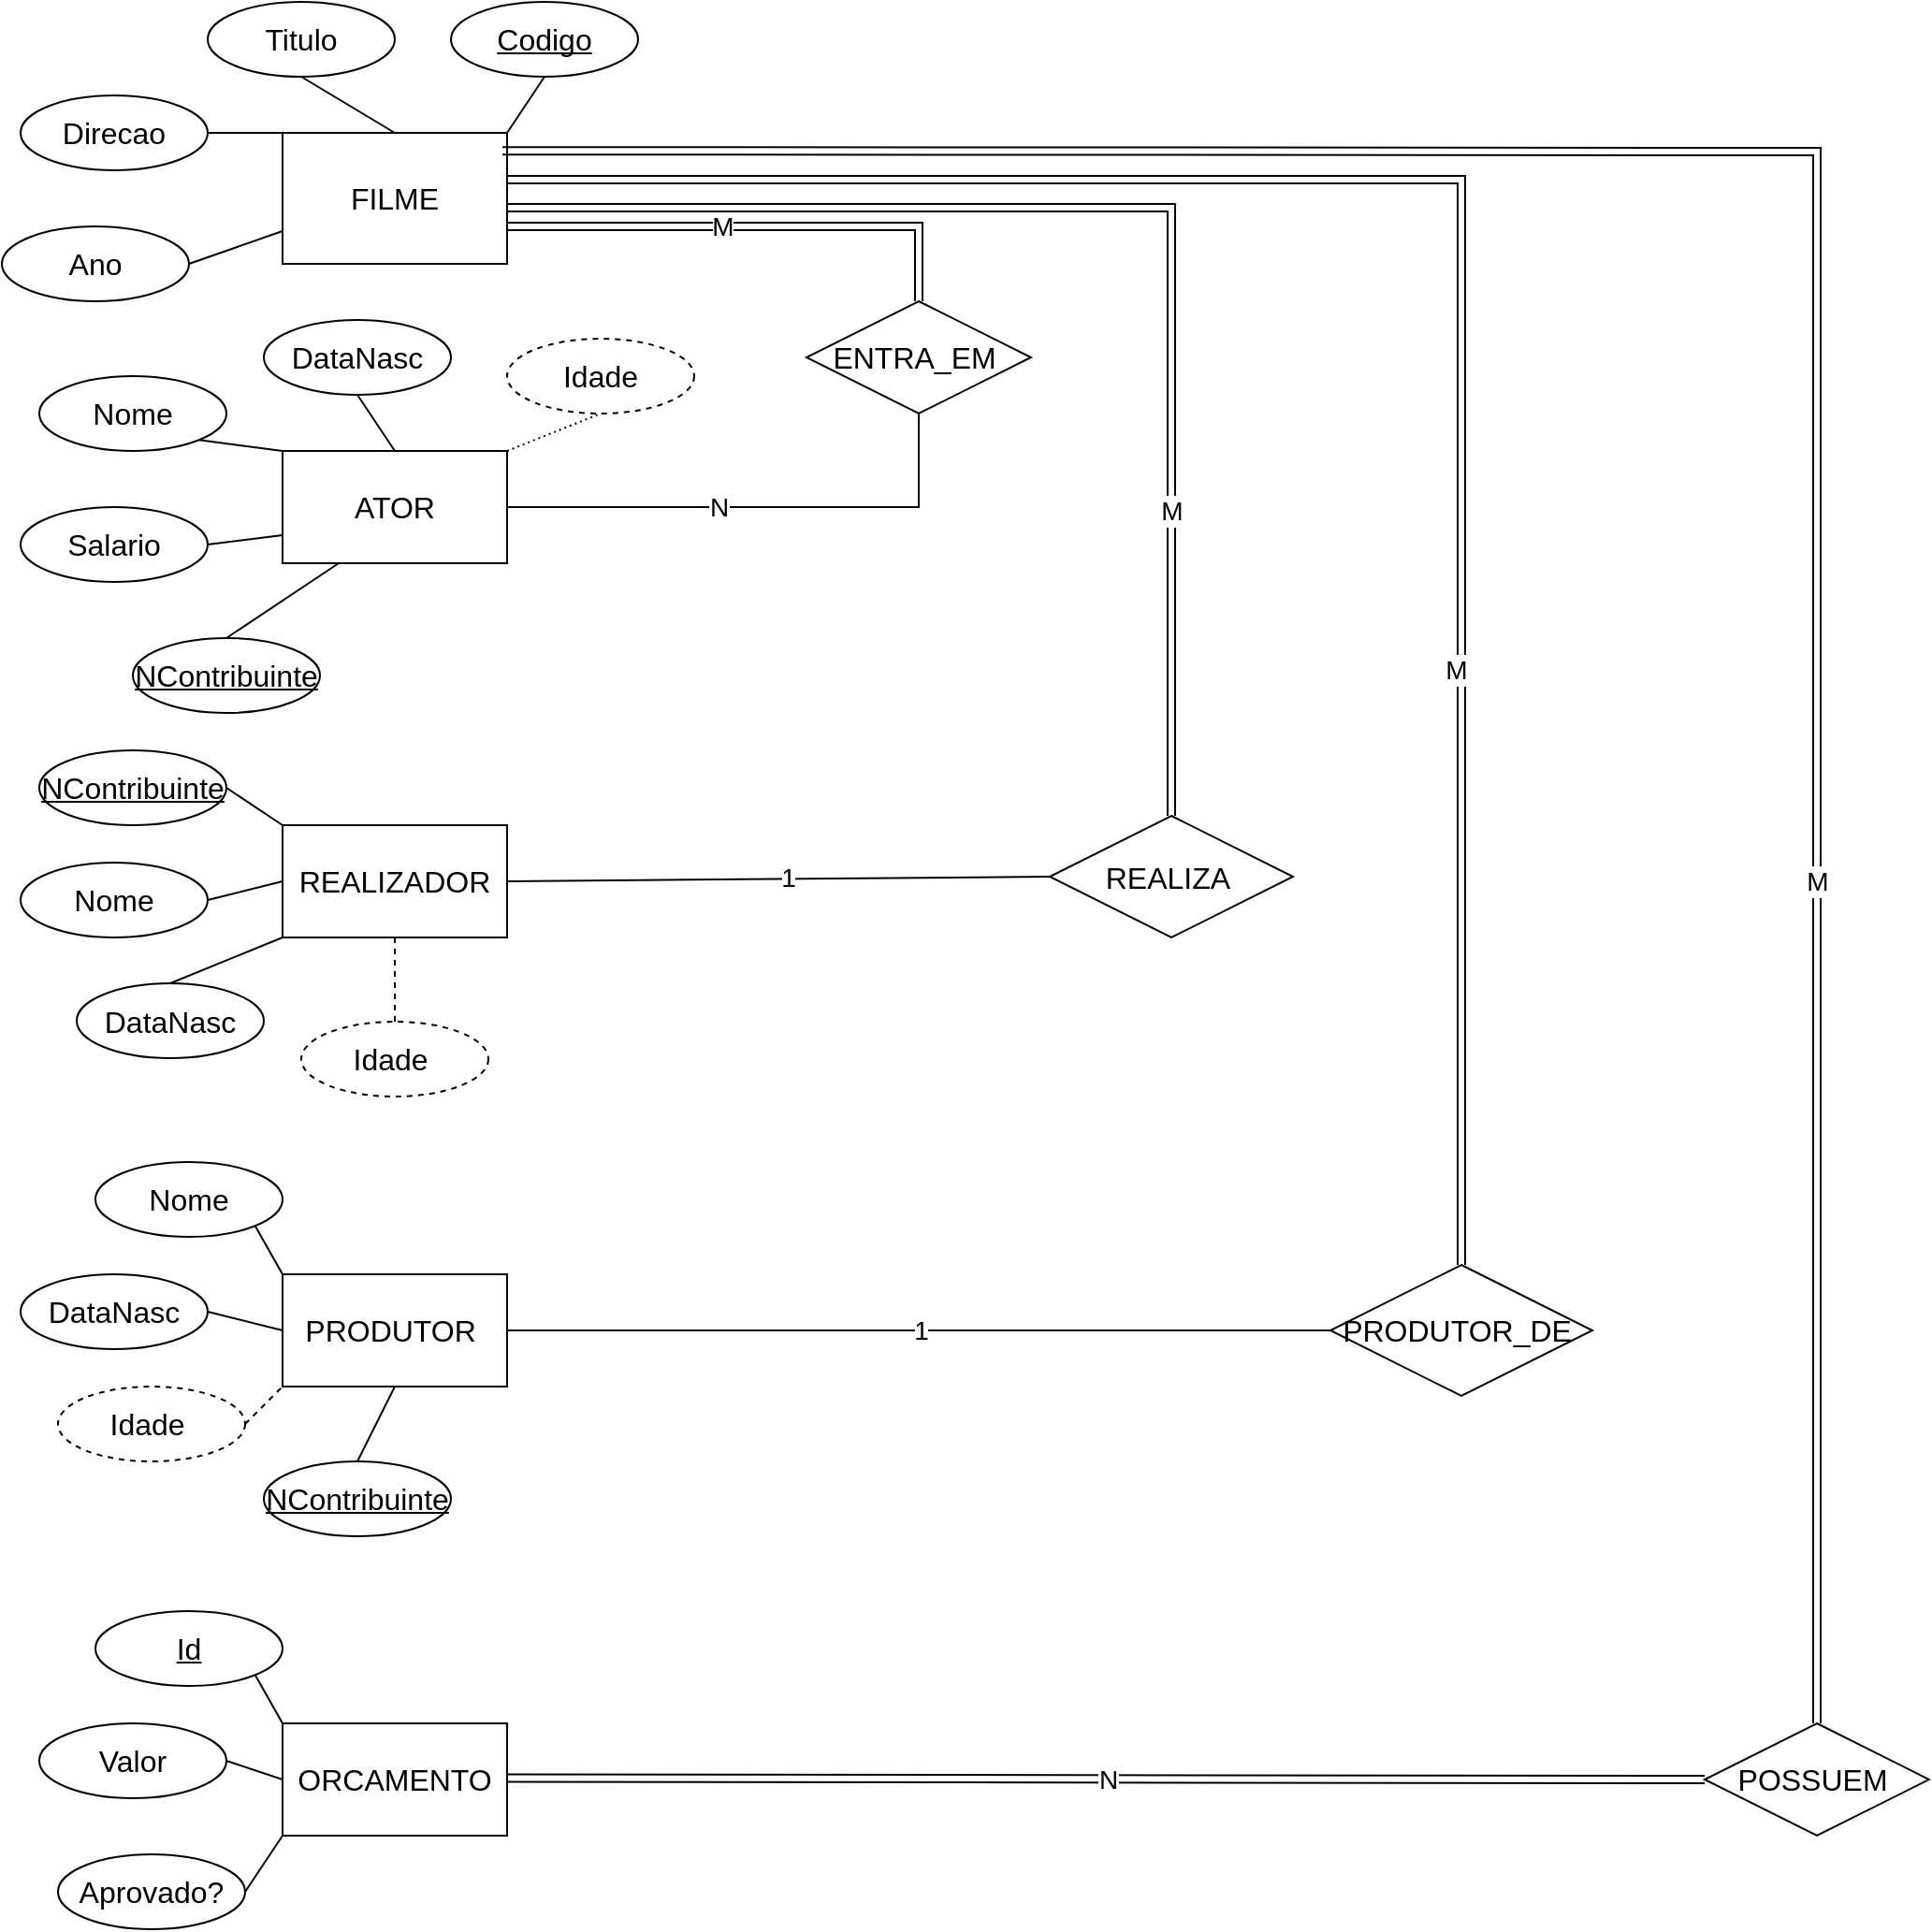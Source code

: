 <mxfile version="28.2.5">
  <diagram name="Página-1" id="D8glf79cNhFRMFIU8-0B">
    <mxGraphModel dx="1694" dy="1079" grid="1" gridSize="10" guides="1" tooltips="1" connect="1" arrows="1" fold="1" page="1" pageScale="1" pageWidth="827" pageHeight="1169" math="0" shadow="0">
      <root>
        <mxCell id="0" />
        <mxCell id="1" parent="0" />
        <mxCell id="nhRKu_lg76qcWEzOPOmQ-1" value="&lt;span id=&quot;docs-internal-guid-b7f89164-7fff-6db7-4529-d005d2c50fad&quot;&gt;&lt;span style=&quot;font-size: 12pt; font-family: Calibri, sans-serif; background-color: transparent; font-variant-numeric: normal; font-variant-east-asian: normal; font-variant-alternates: normal; font-variant-position: normal; font-variant-emoji: normal; vertical-align: baseline; white-space-collapse: preserve;&quot;&gt;FILME&lt;/span&gt;&lt;/span&gt;" style="rounded=0;whiteSpace=wrap;html=1;" vertex="1" parent="1">
          <mxGeometry x="200" y="110" width="120" height="70" as="geometry" />
        </mxCell>
        <mxCell id="nhRKu_lg76qcWEzOPOmQ-2" value="&lt;span id=&quot;docs-internal-guid-07a46d1f-7fff-815b-702a-0eacf7cd6ffb&quot;&gt;&lt;span style=&quot;font-size: 12pt; font-family: Calibri, sans-serif; background-color: transparent; font-variant-numeric: normal; font-variant-east-asian: normal; font-variant-alternates: normal; font-variant-position: normal; font-variant-emoji: normal; text-decoration-skip-ink: none; vertical-align: baseline; white-space-collapse: preserve;&quot;&gt;Codigo&lt;/span&gt;&lt;/span&gt;" style="ellipse;whiteSpace=wrap;html=1;align=center;fontStyle=4;" vertex="1" parent="1">
          <mxGeometry x="290" y="40" width="100" height="40" as="geometry" />
        </mxCell>
        <mxCell id="nhRKu_lg76qcWEzOPOmQ-3" value="&lt;span id=&quot;docs-internal-guid-cc77fd75-7fff-d1c2-940d-2c92d9d30129&quot;&gt;&lt;span style=&quot;font-size: 12pt; font-family: Calibri, sans-serif; background-color: transparent; font-variant-numeric: normal; font-variant-east-asian: normal; font-variant-alternates: normal; font-variant-position: normal; font-variant-emoji: normal; vertical-align: baseline; white-space-collapse: preserve;&quot;&gt;Titulo&lt;/span&gt;&lt;/span&gt;" style="ellipse;whiteSpace=wrap;html=1;align=center;" vertex="1" parent="1">
          <mxGeometry x="160" y="40" width="100" height="40" as="geometry" />
        </mxCell>
        <mxCell id="nhRKu_lg76qcWEzOPOmQ-4" value="&lt;span id=&quot;docs-internal-guid-f0c03baa-7fff-4640-922b-f368afbb5528&quot;&gt;&lt;span style=&quot;font-size: 12pt; font-family: Calibri, sans-serif; background-color: transparent; font-variant-numeric: normal; font-variant-east-asian: normal; font-variant-alternates: normal; font-variant-position: normal; font-variant-emoji: normal; vertical-align: baseline; white-space-collapse: preserve;&quot;&gt;Direcao&lt;/span&gt;&lt;/span&gt;" style="ellipse;whiteSpace=wrap;html=1;align=center;" vertex="1" parent="1">
          <mxGeometry x="60" y="90" width="100" height="40" as="geometry" />
        </mxCell>
        <mxCell id="nhRKu_lg76qcWEzOPOmQ-5" value="&lt;span id=&quot;docs-internal-guid-4b0c0b77-7fff-2236-2adc-a80ab4f4f93d&quot;&gt;&lt;span style=&quot;font-size: 12pt; font-family: Calibri, sans-serif; background-color: transparent; font-variant-numeric: normal; font-variant-east-asian: normal; font-variant-alternates: normal; font-variant-position: normal; font-variant-emoji: normal; vertical-align: baseline; white-space-collapse: preserve;&quot;&gt;Ano&lt;/span&gt;&lt;/span&gt;" style="ellipse;whiteSpace=wrap;html=1;align=center;" vertex="1" parent="1">
          <mxGeometry x="50" y="160" width="100" height="40" as="geometry" />
        </mxCell>
        <mxCell id="nhRKu_lg76qcWEzOPOmQ-7" value="" style="endArrow=none;html=1;rounded=0;exitX=1;exitY=0;exitDx=0;exitDy=0;entryX=0.5;entryY=1;entryDx=0;entryDy=0;" edge="1" parent="1" source="nhRKu_lg76qcWEzOPOmQ-1" target="nhRKu_lg76qcWEzOPOmQ-2">
          <mxGeometry relative="1" as="geometry">
            <mxPoint x="330" y="190" as="sourcePoint" />
            <mxPoint x="490" y="190" as="targetPoint" />
          </mxGeometry>
        </mxCell>
        <mxCell id="nhRKu_lg76qcWEzOPOmQ-8" value="" style="endArrow=none;html=1;rounded=0;exitX=0.5;exitY=0;exitDx=0;exitDy=0;entryX=0.5;entryY=1;entryDx=0;entryDy=0;" edge="1" parent="1" source="nhRKu_lg76qcWEzOPOmQ-1" target="nhRKu_lg76qcWEzOPOmQ-3">
          <mxGeometry relative="1" as="geometry">
            <mxPoint x="330" y="190" as="sourcePoint" />
            <mxPoint x="490" y="190" as="targetPoint" />
          </mxGeometry>
        </mxCell>
        <mxCell id="nhRKu_lg76qcWEzOPOmQ-9" value="" style="endArrow=none;html=1;rounded=0;exitX=1;exitY=0.5;exitDx=0;exitDy=0;entryX=0;entryY=0;entryDx=0;entryDy=0;" edge="1" parent="1" source="nhRKu_lg76qcWEzOPOmQ-4" target="nhRKu_lg76qcWEzOPOmQ-1">
          <mxGeometry relative="1" as="geometry">
            <mxPoint x="330" y="190" as="sourcePoint" />
            <mxPoint x="490" y="190" as="targetPoint" />
          </mxGeometry>
        </mxCell>
        <mxCell id="nhRKu_lg76qcWEzOPOmQ-10" value="" style="endArrow=none;html=1;rounded=0;exitX=0;exitY=0.75;exitDx=0;exitDy=0;entryX=1;entryY=0.5;entryDx=0;entryDy=0;" edge="1" parent="1" source="nhRKu_lg76qcWEzOPOmQ-1" target="nhRKu_lg76qcWEzOPOmQ-5">
          <mxGeometry relative="1" as="geometry">
            <mxPoint x="330" y="190" as="sourcePoint" />
            <mxPoint x="490" y="190" as="targetPoint" />
          </mxGeometry>
        </mxCell>
        <mxCell id="nhRKu_lg76qcWEzOPOmQ-12" value="&lt;span id=&quot;docs-internal-guid-285e6dbb-7fff-50b9-a935-43a26c68a593&quot;&gt;&lt;span style=&quot;font-size: 12pt; font-family: Calibri, sans-serif; background-color: transparent; font-variant-numeric: normal; font-variant-east-asian: normal; font-variant-alternates: normal; font-variant-position: normal; font-variant-emoji: normal; vertical-align: baseline; white-space-collapse: preserve;&quot;&gt;ATOR&lt;/span&gt;&lt;/span&gt;" style="rounded=0;whiteSpace=wrap;html=1;" vertex="1" parent="1">
          <mxGeometry x="200" y="280" width="120" height="60" as="geometry" />
        </mxCell>
        <mxCell id="nhRKu_lg76qcWEzOPOmQ-13" value="&lt;span id=&quot;docs-internal-guid-1fe86497-7fff-3c8e-6e5f-4c0a54a1cec3&quot;&gt;&lt;span style=&quot;font-size: 12pt; font-family: Calibri, sans-serif; background-color: transparent; font-variant-numeric: normal; font-variant-east-asian: normal; font-variant-alternates: normal; font-variant-position: normal; font-variant-emoji: normal; vertical-align: baseline; white-space-collapse: preserve;&quot;&gt;Nome&lt;/span&gt;&lt;/span&gt;" style="ellipse;whiteSpace=wrap;html=1;align=center;" vertex="1" parent="1">
          <mxGeometry x="70" y="240" width="100" height="40" as="geometry" />
        </mxCell>
        <mxCell id="nhRKu_lg76qcWEzOPOmQ-14" value="&lt;span id=&quot;docs-internal-guid-8e32240c-7fff-25c5-905b-6044553efefc&quot;&gt;&lt;span style=&quot;font-size: 12pt; font-family: Calibri, sans-serif; background-color: transparent; font-variant-numeric: normal; font-variant-east-asian: normal; font-variant-alternates: normal; font-variant-position: normal; font-variant-emoji: normal; vertical-align: baseline; white-space-collapse: preserve;&quot;&gt;DataNasc&lt;/span&gt;&lt;/span&gt;" style="ellipse;whiteSpace=wrap;html=1;align=center;" vertex="1" parent="1">
          <mxGeometry x="190" y="210" width="100" height="40" as="geometry" />
        </mxCell>
        <mxCell id="nhRKu_lg76qcWEzOPOmQ-15" value="&lt;span id=&quot;docs-internal-guid-ac90bd03-7fff-1287-ea05-34a583b3410d&quot;&gt;&lt;span style=&quot;font-size: 12pt; font-family: Calibri, sans-serif; background-color: transparent; font-variant-numeric: normal; font-variant-east-asian: normal; font-variant-alternates: normal; font-variant-position: normal; font-variant-emoji: normal; vertical-align: baseline; white-space-collapse: preserve;&quot;&gt;Salario&lt;/span&gt;&lt;/span&gt;" style="ellipse;whiteSpace=wrap;html=1;align=center;" vertex="1" parent="1">
          <mxGeometry x="60" y="310" width="100" height="40" as="geometry" />
        </mxCell>
        <mxCell id="nhRKu_lg76qcWEzOPOmQ-16" value="&lt;span id=&quot;docs-internal-guid-e9bf5ccd-7fff-d7a1-15fa-9db03b6c999e&quot;&gt;&lt;span style=&quot;font-size: 12pt; font-family: Calibri, sans-serif; background-color: transparent; font-variant-numeric: normal; font-variant-east-asian: normal; font-variant-alternates: normal; font-variant-position: normal; font-variant-emoji: normal; text-decoration-skip-ink: none; vertical-align: baseline; white-space-collapse: preserve;&quot;&gt;NContribuinte&lt;/span&gt;&lt;/span&gt;" style="ellipse;whiteSpace=wrap;html=1;align=center;fontStyle=4;" vertex="1" parent="1">
          <mxGeometry x="120" y="380" width="100" height="40" as="geometry" />
        </mxCell>
        <mxCell id="nhRKu_lg76qcWEzOPOmQ-17" value="&lt;span id=&quot;docs-internal-guid-567b83d4-7fff-b961-1978-667b769a0b77&quot;&gt;&lt;span style=&quot;font-size: 12pt; font-family: Calibri, sans-serif; background-color: transparent; font-variant-numeric: normal; font-variant-east-asian: normal; font-variant-alternates: normal; font-variant-position: normal; font-variant-emoji: normal; vertical-align: baseline; white-space-collapse: preserve;&quot;&gt;Idade&lt;/span&gt;&lt;/span&gt;" style="ellipse;whiteSpace=wrap;html=1;align=center;dashed=1;" vertex="1" parent="1">
          <mxGeometry x="320" y="220" width="100" height="40" as="geometry" />
        </mxCell>
        <mxCell id="nhRKu_lg76qcWEzOPOmQ-18" value="" style="endArrow=none;html=1;rounded=0;exitX=0.5;exitY=1;exitDx=0;exitDy=0;entryX=0.5;entryY=0;entryDx=0;entryDy=0;" edge="1" parent="1" source="nhRKu_lg76qcWEzOPOmQ-14" target="nhRKu_lg76qcWEzOPOmQ-12">
          <mxGeometry relative="1" as="geometry">
            <mxPoint x="330" y="190" as="sourcePoint" />
            <mxPoint x="490" y="190" as="targetPoint" />
          </mxGeometry>
        </mxCell>
        <mxCell id="nhRKu_lg76qcWEzOPOmQ-19" value="" style="endArrow=none;html=1;rounded=0;dashed=1;dashPattern=1 2;entryX=0.5;entryY=1;entryDx=0;entryDy=0;exitX=1;exitY=0;exitDx=0;exitDy=0;" edge="1" parent="1" source="nhRKu_lg76qcWEzOPOmQ-12" target="nhRKu_lg76qcWEzOPOmQ-17">
          <mxGeometry relative="1" as="geometry">
            <mxPoint x="330" y="190" as="sourcePoint" />
            <mxPoint x="490" y="190" as="targetPoint" />
          </mxGeometry>
        </mxCell>
        <mxCell id="nhRKu_lg76qcWEzOPOmQ-21" value="" style="endArrow=none;html=1;rounded=0;exitX=0;exitY=0;exitDx=0;exitDy=0;entryX=1;entryY=1;entryDx=0;entryDy=0;" edge="1" parent="1" source="nhRKu_lg76qcWEzOPOmQ-12" target="nhRKu_lg76qcWEzOPOmQ-13">
          <mxGeometry relative="1" as="geometry">
            <mxPoint x="330" y="190" as="sourcePoint" />
            <mxPoint x="490" y="190" as="targetPoint" />
          </mxGeometry>
        </mxCell>
        <mxCell id="nhRKu_lg76qcWEzOPOmQ-22" value="" style="endArrow=none;html=1;rounded=0;exitX=1;exitY=0.5;exitDx=0;exitDy=0;entryX=0;entryY=0.75;entryDx=0;entryDy=0;" edge="1" parent="1" source="nhRKu_lg76qcWEzOPOmQ-15" target="nhRKu_lg76qcWEzOPOmQ-12">
          <mxGeometry relative="1" as="geometry">
            <mxPoint x="330" y="190" as="sourcePoint" />
            <mxPoint x="490" y="190" as="targetPoint" />
          </mxGeometry>
        </mxCell>
        <mxCell id="nhRKu_lg76qcWEzOPOmQ-23" value="" style="endArrow=none;html=1;rounded=0;exitX=0.5;exitY=0;exitDx=0;exitDy=0;entryX=0.25;entryY=1;entryDx=0;entryDy=0;" edge="1" parent="1" source="nhRKu_lg76qcWEzOPOmQ-16" target="nhRKu_lg76qcWEzOPOmQ-12">
          <mxGeometry relative="1" as="geometry">
            <mxPoint x="330" y="190" as="sourcePoint" />
            <mxPoint x="490" y="190" as="targetPoint" />
          </mxGeometry>
        </mxCell>
        <mxCell id="nhRKu_lg76qcWEzOPOmQ-24" value="&lt;span id=&quot;docs-internal-guid-508ff16e-7fff-1382-51e3-567a410b83c0&quot;&gt;&lt;span style=&quot;font-size: 12pt; font-family: Calibri, sans-serif; background-color: transparent; font-variant-numeric: normal; font-variant-east-asian: normal; font-variant-alternates: normal; font-variant-position: normal; font-variant-emoji: normal; vertical-align: baseline; white-space-collapse: preserve;&quot;&gt;REALIZADOR&lt;/span&gt;&lt;/span&gt;" style="rounded=0;whiteSpace=wrap;html=1;" vertex="1" parent="1">
          <mxGeometry x="200" y="480" width="120" height="60" as="geometry" />
        </mxCell>
        <mxCell id="nhRKu_lg76qcWEzOPOmQ-25" value="&lt;span id=&quot;docs-internal-guid-beddf0ba-7fff-c970-6b40-6823013f1f84&quot;&gt;&lt;span style=&quot;font-size: 12pt; font-family: Calibri, sans-serif; background-color: transparent; font-variant-numeric: normal; font-variant-east-asian: normal; font-variant-alternates: normal; font-variant-position: normal; font-variant-emoji: normal; vertical-align: baseline; white-space-collapse: preserve;&quot;&gt;DataNasc&lt;/span&gt;&lt;/span&gt;" style="ellipse;whiteSpace=wrap;html=1;align=center;" vertex="1" parent="1">
          <mxGeometry x="90" y="564.5" width="100" height="40" as="geometry" />
        </mxCell>
        <mxCell id="nhRKu_lg76qcWEzOPOmQ-26" value="&lt;span style=&quot;font-family: Calibri, sans-serif; font-size: 16px; white-space-collapse: preserve;&quot;&gt;Nome&lt;/span&gt;" style="ellipse;whiteSpace=wrap;html=1;align=center;" vertex="1" parent="1">
          <mxGeometry x="60" y="500" width="100" height="40" as="geometry" />
        </mxCell>
        <mxCell id="nhRKu_lg76qcWEzOPOmQ-28" value="&lt;span id=&quot;docs-internal-guid-23806699-7fff-8a8b-49d7-9bd1ce9befe1&quot;&gt;&lt;span style=&quot;font-size: 12pt; font-family: Calibri, sans-serif; background-color: transparent; font-variant-numeric: normal; font-variant-east-asian: normal; font-variant-alternates: normal; font-variant-position: normal; font-variant-emoji: normal; text-decoration-skip-ink: none; vertical-align: baseline; white-space-collapse: preserve;&quot;&gt;NContribuinte&lt;/span&gt;&lt;/span&gt;" style="ellipse;whiteSpace=wrap;html=1;align=center;fontStyle=4;" vertex="1" parent="1">
          <mxGeometry x="70" y="440" width="100" height="40" as="geometry" />
        </mxCell>
        <mxCell id="nhRKu_lg76qcWEzOPOmQ-29" value="&lt;span id=&quot;docs-internal-guid-03fba6e0-7fff-0442-44db-5a4bd484b3a9&quot;&gt;&lt;span style=&quot;font-size: 12pt; font-family: Calibri, sans-serif; background-color: transparent; font-variant-numeric: normal; font-variant-east-asian: normal; font-variant-alternates: normal; font-variant-position: normal; font-variant-emoji: normal; vertical-align: baseline; white-space-collapse: preserve;&quot;&gt;Idade &lt;/span&gt;&lt;/span&gt;" style="ellipse;whiteSpace=wrap;html=1;align=center;dashed=1;" vertex="1" parent="1">
          <mxGeometry x="210" y="585" width="100" height="40" as="geometry" />
        </mxCell>
        <mxCell id="nhRKu_lg76qcWEzOPOmQ-30" value="" style="endArrow=none;html=1;rounded=0;exitX=0.5;exitY=0;exitDx=0;exitDy=0;entryX=0;entryY=1;entryDx=0;entryDy=0;" edge="1" parent="1" source="nhRKu_lg76qcWEzOPOmQ-25" target="nhRKu_lg76qcWEzOPOmQ-24">
          <mxGeometry relative="1" as="geometry">
            <mxPoint x="330" y="490" as="sourcePoint" />
            <mxPoint x="490" y="490" as="targetPoint" />
          </mxGeometry>
        </mxCell>
        <mxCell id="nhRKu_lg76qcWEzOPOmQ-31" value="" style="endArrow=none;html=1;rounded=0;exitX=1;exitY=0.5;exitDx=0;exitDy=0;entryX=0;entryY=0.5;entryDx=0;entryDy=0;" edge="1" parent="1" source="nhRKu_lg76qcWEzOPOmQ-26" target="nhRKu_lg76qcWEzOPOmQ-24">
          <mxGeometry relative="1" as="geometry">
            <mxPoint x="330" y="490" as="sourcePoint" />
            <mxPoint x="490" y="490" as="targetPoint" />
          </mxGeometry>
        </mxCell>
        <mxCell id="nhRKu_lg76qcWEzOPOmQ-33" value="" style="endArrow=none;html=1;rounded=0;exitX=1;exitY=0.5;exitDx=0;exitDy=0;entryX=0;entryY=0;entryDx=0;entryDy=0;" edge="1" parent="1" source="nhRKu_lg76qcWEzOPOmQ-28" target="nhRKu_lg76qcWEzOPOmQ-24">
          <mxGeometry relative="1" as="geometry">
            <mxPoint x="330" y="490" as="sourcePoint" />
            <mxPoint x="490" y="490" as="targetPoint" />
          </mxGeometry>
        </mxCell>
        <mxCell id="nhRKu_lg76qcWEzOPOmQ-34" value="" style="endArrow=none;html=1;rounded=0;dashed=1;exitX=0.5;exitY=0;exitDx=0;exitDy=0;entryX=0.5;entryY=1;entryDx=0;entryDy=0;" edge="1" parent="1" source="nhRKu_lg76qcWEzOPOmQ-29" target="nhRKu_lg76qcWEzOPOmQ-24">
          <mxGeometry relative="1" as="geometry">
            <mxPoint x="330" y="490" as="sourcePoint" />
            <mxPoint x="490" y="490" as="targetPoint" />
          </mxGeometry>
        </mxCell>
        <mxCell id="nhRKu_lg76qcWEzOPOmQ-35" value="&lt;span id=&quot;docs-internal-guid-aa8efcce-7fff-038a-38c2-162f1fb4c92f&quot;&gt;&lt;span style=&quot;font-size: 12pt; font-family: Calibri, sans-serif; background-color: transparent; font-variant-numeric: normal; font-variant-east-asian: normal; font-variant-alternates: normal; font-variant-position: normal; font-variant-emoji: normal; vertical-align: baseline; white-space-collapse: preserve;&quot;&gt;PRODUTOR &lt;/span&gt;&lt;/span&gt;" style="rounded=0;whiteSpace=wrap;html=1;" vertex="1" parent="1">
          <mxGeometry x="200" y="720" width="120" height="60" as="geometry" />
        </mxCell>
        <mxCell id="nhRKu_lg76qcWEzOPOmQ-36" value="&lt;span id=&quot;docs-internal-guid-098ef9d8-7fff-0bc6-9c0c-0309a7fcc0cb&quot;&gt;&lt;span style=&quot;font-size: 12pt; font-family: Calibri, sans-serif; background-color: transparent; font-variant-numeric: normal; font-variant-east-asian: normal; font-variant-alternates: normal; font-variant-position: normal; font-variant-emoji: normal; vertical-align: baseline; white-space-collapse: preserve;&quot;&gt;Nome&lt;/span&gt;&lt;/span&gt;" style="ellipse;whiteSpace=wrap;html=1;align=center;" vertex="1" parent="1">
          <mxGeometry x="100" y="660" width="100" height="40" as="geometry" />
        </mxCell>
        <mxCell id="nhRKu_lg76qcWEzOPOmQ-37" value="&lt;span id=&quot;docs-internal-guid-f34cd92e-7fff-f90b-37b5-4e0b2f87c9f4&quot;&gt;&lt;span style=&quot;font-size: 12pt; font-family: Calibri, sans-serif; background-color: transparent; font-variant-numeric: normal; font-variant-east-asian: normal; font-variant-alternates: normal; font-variant-position: normal; font-variant-emoji: normal; text-decoration-skip-ink: none; vertical-align: baseline; white-space-collapse: preserve;&quot;&gt;NContribuinte&lt;/span&gt;&lt;/span&gt;" style="ellipse;whiteSpace=wrap;html=1;align=center;fontStyle=4;" vertex="1" parent="1">
          <mxGeometry x="190" y="820" width="100" height="40" as="geometry" />
        </mxCell>
        <mxCell id="nhRKu_lg76qcWEzOPOmQ-38" value="&lt;span id=&quot;docs-internal-guid-195b813b-7fff-bc0d-4746-fb27b78f6b8a&quot;&gt;&lt;span style=&quot;font-size: 12pt; font-family: Calibri, sans-serif; background-color: transparent; font-variant-numeric: normal; font-variant-east-asian: normal; font-variant-alternates: normal; font-variant-position: normal; font-variant-emoji: normal; vertical-align: baseline; white-space-collapse: preserve;&quot;&gt;DataNasc&lt;/span&gt;&lt;/span&gt;" style="ellipse;whiteSpace=wrap;html=1;align=center;" vertex="1" parent="1">
          <mxGeometry x="60" y="720" width="100" height="40" as="geometry" />
        </mxCell>
        <mxCell id="nhRKu_lg76qcWEzOPOmQ-39" value="&lt;span id=&quot;docs-internal-guid-2e7cad64-7fff-936b-295f-93e077a2bf9a&quot;&gt;&lt;span style=&quot;font-size: 12pt; font-family: Calibri, sans-serif; background-color: transparent; font-variant-numeric: normal; font-variant-east-asian: normal; font-variant-alternates: normal; font-variant-position: normal; font-variant-emoji: normal; vertical-align: baseline; white-space-collapse: preserve;&quot;&gt;Idade &lt;/span&gt;&lt;/span&gt;" style="ellipse;whiteSpace=wrap;html=1;align=center;dashed=1;" vertex="1" parent="1">
          <mxGeometry x="80" y="780" width="100" height="40" as="geometry" />
        </mxCell>
        <mxCell id="nhRKu_lg76qcWEzOPOmQ-40" value="" style="endArrow=none;html=1;rounded=0;dashed=1;exitX=1;exitY=0.5;exitDx=0;exitDy=0;entryX=0;entryY=1;entryDx=0;entryDy=0;" edge="1" parent="1" source="nhRKu_lg76qcWEzOPOmQ-39" target="nhRKu_lg76qcWEzOPOmQ-35">
          <mxGeometry relative="1" as="geometry">
            <mxPoint x="330" y="590" as="sourcePoint" />
            <mxPoint x="490" y="590" as="targetPoint" />
          </mxGeometry>
        </mxCell>
        <mxCell id="nhRKu_lg76qcWEzOPOmQ-41" value="" style="endArrow=none;html=1;rounded=0;exitX=0.5;exitY=0;exitDx=0;exitDy=0;entryX=0.5;entryY=1;entryDx=0;entryDy=0;" edge="1" parent="1" source="nhRKu_lg76qcWEzOPOmQ-37" target="nhRKu_lg76qcWEzOPOmQ-35">
          <mxGeometry relative="1" as="geometry">
            <mxPoint x="330" y="590" as="sourcePoint" />
            <mxPoint x="490" y="590" as="targetPoint" />
          </mxGeometry>
        </mxCell>
        <mxCell id="nhRKu_lg76qcWEzOPOmQ-42" value="" style="endArrow=none;html=1;rounded=0;exitX=1;exitY=0.5;exitDx=0;exitDy=0;entryX=0;entryY=0.5;entryDx=0;entryDy=0;" edge="1" parent="1" source="nhRKu_lg76qcWEzOPOmQ-38" target="nhRKu_lg76qcWEzOPOmQ-35">
          <mxGeometry relative="1" as="geometry">
            <mxPoint x="330" y="590" as="sourcePoint" />
            <mxPoint x="490" y="590" as="targetPoint" />
          </mxGeometry>
        </mxCell>
        <mxCell id="nhRKu_lg76qcWEzOPOmQ-43" value="" style="endArrow=none;html=1;rounded=0;exitX=1;exitY=1;exitDx=0;exitDy=0;entryX=0;entryY=0;entryDx=0;entryDy=0;" edge="1" parent="1" source="nhRKu_lg76qcWEzOPOmQ-36" target="nhRKu_lg76qcWEzOPOmQ-35">
          <mxGeometry relative="1" as="geometry">
            <mxPoint x="330" y="590" as="sourcePoint" />
            <mxPoint x="490" y="590" as="targetPoint" />
          </mxGeometry>
        </mxCell>
        <mxCell id="nhRKu_lg76qcWEzOPOmQ-44" value="&lt;span id=&quot;docs-internal-guid-e5da8964-7fff-0509-3a5b-07f02eba222d&quot;&gt;&lt;span style=&quot;font-size: 12pt; font-family: Calibri, sans-serif; background-color: transparent; font-variant-numeric: normal; font-variant-east-asian: normal; font-variant-alternates: normal; font-variant-position: normal; font-variant-emoji: normal; vertical-align: baseline; white-space-collapse: preserve;&quot;&gt;ORCAMENTO&lt;/span&gt;&lt;/span&gt;" style="rounded=0;whiteSpace=wrap;html=1;" vertex="1" parent="1">
          <mxGeometry x="200" y="960" width="120" height="60" as="geometry" />
        </mxCell>
        <mxCell id="nhRKu_lg76qcWEzOPOmQ-45" value="&lt;span id=&quot;docs-internal-guid-c47917ee-7fff-6406-e28e-3f114a41bd85&quot;&gt;&lt;span style=&quot;font-size: 12pt; font-family: Calibri, sans-serif; background-color: transparent; font-variant-numeric: normal; font-variant-east-asian: normal; font-variant-alternates: normal; font-variant-position: normal; font-variant-emoji: normal; vertical-align: baseline; white-space-collapse: preserve;&quot;&gt;Aprovado?&lt;/span&gt;&lt;/span&gt;" style="ellipse;whiteSpace=wrap;html=1;align=center;" vertex="1" parent="1">
          <mxGeometry x="80" y="1030" width="100" height="40" as="geometry" />
        </mxCell>
        <mxCell id="nhRKu_lg76qcWEzOPOmQ-46" value="&lt;span id=&quot;docs-internal-guid-5eae0cb7-7fff-4ee0-80b6-8b56cba1a98f&quot;&gt;&lt;span style=&quot;font-size: 12pt; font-family: Calibri, sans-serif; background-color: transparent; font-variant-numeric: normal; font-variant-east-asian: normal; font-variant-alternates: normal; font-variant-position: normal; font-variant-emoji: normal; vertical-align: baseline; white-space-collapse: preserve;&quot;&gt;Valor&lt;/span&gt;&lt;/span&gt;" style="ellipse;whiteSpace=wrap;html=1;align=center;" vertex="1" parent="1">
          <mxGeometry x="70" y="960" width="100" height="40" as="geometry" />
        </mxCell>
        <mxCell id="nhRKu_lg76qcWEzOPOmQ-47" value="&lt;span id=&quot;docs-internal-guid-482e9077-7fff-39cc-a535-57443575c75d&quot;&gt;&lt;span style=&quot;font-size: 12pt; font-family: Calibri, sans-serif; background-color: transparent; font-variant-numeric: normal; font-variant-east-asian: normal; font-variant-alternates: normal; font-variant-position: normal; font-variant-emoji: normal; text-decoration-skip-ink: none; vertical-align: baseline; white-space-collapse: preserve;&quot;&gt;Id&lt;/span&gt;&lt;/span&gt;" style="ellipse;whiteSpace=wrap;html=1;align=center;fontStyle=4;" vertex="1" parent="1">
          <mxGeometry x="100" y="900" width="100" height="40" as="geometry" />
        </mxCell>
        <mxCell id="nhRKu_lg76qcWEzOPOmQ-48" value="" style="endArrow=none;html=1;rounded=0;exitX=1;exitY=0.5;exitDx=0;exitDy=0;entryX=0;entryY=1;entryDx=0;entryDy=0;" edge="1" parent="1" source="nhRKu_lg76qcWEzOPOmQ-45" target="nhRKu_lg76qcWEzOPOmQ-44">
          <mxGeometry relative="1" as="geometry">
            <mxPoint x="330" y="790" as="sourcePoint" />
            <mxPoint x="490" y="790" as="targetPoint" />
          </mxGeometry>
        </mxCell>
        <mxCell id="nhRKu_lg76qcWEzOPOmQ-49" value="" style="endArrow=none;html=1;rounded=0;entryX=1;entryY=0.5;entryDx=0;entryDy=0;exitX=0;exitY=0.5;exitDx=0;exitDy=0;" edge="1" parent="1" source="nhRKu_lg76qcWEzOPOmQ-44" target="nhRKu_lg76qcWEzOPOmQ-46">
          <mxGeometry relative="1" as="geometry">
            <mxPoint x="330" y="790" as="sourcePoint" />
            <mxPoint x="490" y="790" as="targetPoint" />
          </mxGeometry>
        </mxCell>
        <mxCell id="nhRKu_lg76qcWEzOPOmQ-50" value="" style="endArrow=none;html=1;rounded=0;exitX=1;exitY=1;exitDx=0;exitDy=0;entryX=0;entryY=0;entryDx=0;entryDy=0;" edge="1" parent="1" source="nhRKu_lg76qcWEzOPOmQ-47" target="nhRKu_lg76qcWEzOPOmQ-44">
          <mxGeometry relative="1" as="geometry">
            <mxPoint x="330" y="790" as="sourcePoint" />
            <mxPoint x="490" y="790" as="targetPoint" />
          </mxGeometry>
        </mxCell>
        <mxCell id="nhRKu_lg76qcWEzOPOmQ-51" value="&lt;span id=&quot;docs-internal-guid-05e4739e-7fff-f396-1b36-980def46a10c&quot;&gt;&lt;span style=&quot;font-size: 12pt; font-family: Calibri, sans-serif; background-color: transparent; font-variant-numeric: normal; font-variant-east-asian: normal; font-variant-alternates: normal; font-variant-position: normal; font-variant-emoji: normal; vertical-align: baseline; white-space-collapse: preserve;&quot;&gt;POSSUEM &lt;/span&gt;&lt;/span&gt;" style="shape=rhombus;perimeter=rhombusPerimeter;whiteSpace=wrap;html=1;align=center;" vertex="1" parent="1">
          <mxGeometry x="960" y="960" width="120" height="60" as="geometry" />
        </mxCell>
        <mxCell id="nhRKu_lg76qcWEzOPOmQ-52" value="&lt;span id=&quot;docs-internal-guid-5450f513-7fff-bb1a-c681-0d191742ed5d&quot;&gt;&lt;span style=&quot;font-size: 12pt; font-family: Calibri, sans-serif; background-color: transparent; font-variant-numeric: normal; font-variant-east-asian: normal; font-variant-alternates: normal; font-variant-position: normal; font-variant-emoji: normal; vertical-align: baseline; white-space-collapse: preserve;&quot;&gt;REALIZA &lt;/span&gt;&lt;/span&gt;" style="shape=rhombus;perimeter=rhombusPerimeter;whiteSpace=wrap;html=1;align=center;" vertex="1" parent="1">
          <mxGeometry x="610" y="475" width="130" height="65" as="geometry" />
        </mxCell>
        <mxCell id="nhRKu_lg76qcWEzOPOmQ-53" value="&lt;span id=&quot;docs-internal-guid-962c0520-7fff-df2f-109c-c21e8909b638&quot;&gt;&lt;span style=&quot;font-size: 12pt; font-family: Calibri, sans-serif; background-color: transparent; font-variant-numeric: normal; font-variant-east-asian: normal; font-variant-alternates: normal; font-variant-position: normal; font-variant-emoji: normal; vertical-align: baseline; white-space-collapse: preserve;&quot;&gt;PRODUTOR_DE &lt;/span&gt;&lt;/span&gt;" style="shape=rhombus;perimeter=rhombusPerimeter;whiteSpace=wrap;html=1;align=center;" vertex="1" parent="1">
          <mxGeometry x="760" y="715" width="140" height="70" as="geometry" />
        </mxCell>
        <mxCell id="nhRKu_lg76qcWEzOPOmQ-54" value="&lt;span id=&quot;docs-internal-guid-b2767b3b-7fff-76bb-bfd9-ab416192fb37&quot;&gt;&lt;span style=&quot;font-size: 12pt; font-family: Calibri, sans-serif; background-color: transparent; font-variant-numeric: normal; font-variant-east-asian: normal; font-variant-alternates: normal; font-variant-position: normal; font-variant-emoji: normal; vertical-align: baseline; white-space-collapse: preserve;&quot;&gt;ENTRA_EM &lt;/span&gt;&lt;/span&gt;" style="shape=rhombus;perimeter=rhombusPerimeter;whiteSpace=wrap;html=1;align=center;" vertex="1" parent="1">
          <mxGeometry x="480" y="200" width="120" height="60" as="geometry" />
        </mxCell>
        <mxCell id="nhRKu_lg76qcWEzOPOmQ-56" value="" style="endArrow=none;html=1;rounded=0;exitX=1;exitY=0.5;exitDx=0;exitDy=0;entryX=0.5;entryY=1;entryDx=0;entryDy=0;" edge="1" parent="1" source="nhRKu_lg76qcWEzOPOmQ-12" target="nhRKu_lg76qcWEzOPOmQ-54">
          <mxGeometry relative="1" as="geometry">
            <mxPoint x="280" y="400" as="sourcePoint" />
            <mxPoint x="540" y="310" as="targetPoint" />
            <Array as="points">
              <mxPoint x="540" y="310" />
            </Array>
          </mxGeometry>
        </mxCell>
        <mxCell id="nhRKu_lg76qcWEzOPOmQ-65" value="&lt;font style=&quot;font-size: 14px;&quot;&gt;N&lt;/font&gt;" style="edgeLabel;html=1;align=center;verticalAlign=middle;resizable=0;points=[];" vertex="1" connectable="0" parent="nhRKu_lg76qcWEzOPOmQ-56">
          <mxGeometry x="-0.465" y="-1" relative="1" as="geometry">
            <mxPoint x="41" y="-1" as="offset" />
          </mxGeometry>
        </mxCell>
        <mxCell id="nhRKu_lg76qcWEzOPOmQ-62" value="" style="shape=link;html=1;rounded=0;exitX=1;exitY=0.5;exitDx=0;exitDy=0;entryX=0.5;entryY=0;entryDx=0;entryDy=0;" edge="1" parent="1" target="nhRKu_lg76qcWEzOPOmQ-54">
          <mxGeometry relative="1" as="geometry">
            <mxPoint x="320" y="160" as="sourcePoint" />
            <mxPoint x="540" y="160" as="targetPoint" />
            <Array as="points">
              <mxPoint x="540" y="160" />
            </Array>
          </mxGeometry>
        </mxCell>
        <mxCell id="nhRKu_lg76qcWEzOPOmQ-64" value="&lt;font style=&quot;font-size: 14px;&quot;&gt;M&lt;/font&gt;" style="edgeLabel;html=1;align=center;verticalAlign=middle;resizable=0;points=[];" vertex="1" connectable="0" parent="nhRKu_lg76qcWEzOPOmQ-62">
          <mxGeometry x="-0.296" y="2" relative="1" as="geometry">
            <mxPoint x="23" y="2" as="offset" />
          </mxGeometry>
        </mxCell>
        <mxCell id="nhRKu_lg76qcWEzOPOmQ-72" value="" style="endArrow=none;html=1;rounded=0;entryX=0;entryY=0.5;entryDx=0;entryDy=0;exitX=1;exitY=0.5;exitDx=0;exitDy=0;" edge="1" parent="1" source="nhRKu_lg76qcWEzOPOmQ-24" target="nhRKu_lg76qcWEzOPOmQ-52">
          <mxGeometry relative="1" as="geometry">
            <mxPoint x="320" y="519.29" as="sourcePoint" />
            <mxPoint x="480" y="519.29" as="targetPoint" />
          </mxGeometry>
        </mxCell>
        <mxCell id="nhRKu_lg76qcWEzOPOmQ-78" value="&lt;font style=&quot;font-size: 14px;&quot;&gt;1&lt;/font&gt;" style="edgeLabel;html=1;align=center;verticalAlign=middle;resizable=0;points=[];" vertex="1" connectable="0" parent="nhRKu_lg76qcWEzOPOmQ-72">
          <mxGeometry x="-0.634" y="-1" relative="1" as="geometry">
            <mxPoint x="97" y="-3" as="offset" />
          </mxGeometry>
        </mxCell>
        <mxCell id="nhRKu_lg76qcWEzOPOmQ-74" value="" style="shape=link;html=1;rounded=0;exitX=1;exitY=0.25;exitDx=0;exitDy=0;entryX=0.5;entryY=0;entryDx=0;entryDy=0;" edge="1" parent="1" target="nhRKu_lg76qcWEzOPOmQ-52">
          <mxGeometry relative="1" as="geometry">
            <mxPoint x="320" y="150" as="sourcePoint" />
            <mxPoint x="660" y="460" as="targetPoint" />
            <Array as="points">
              <mxPoint x="500" y="150" />
              <mxPoint x="675" y="150" />
            </Array>
          </mxGeometry>
        </mxCell>
        <mxCell id="nhRKu_lg76qcWEzOPOmQ-77" value="&lt;font style=&quot;font-size: 14px;&quot;&gt;M&lt;/font&gt;" style="edgeLabel;html=1;align=center;verticalAlign=middle;resizable=0;points=[];" vertex="1" connectable="0" parent="nhRKu_lg76qcWEzOPOmQ-74">
          <mxGeometry x="0.464" y="2" relative="1" as="geometry">
            <mxPoint x="-2" y="19" as="offset" />
          </mxGeometry>
        </mxCell>
        <mxCell id="nhRKu_lg76qcWEzOPOmQ-79" value="" style="shape=link;html=1;rounded=0;exitX=1;exitY=0.357;exitDx=0;exitDy=0;entryX=0.5;entryY=0;entryDx=0;entryDy=0;exitPerimeter=0;" edge="1" parent="1" source="nhRKu_lg76qcWEzOPOmQ-1" target="nhRKu_lg76qcWEzOPOmQ-53">
          <mxGeometry relative="1" as="geometry">
            <mxPoint x="750" y="540" as="sourcePoint" />
            <mxPoint x="910" y="540" as="targetPoint" />
            <Array as="points">
              <mxPoint x="830" y="135" />
            </Array>
          </mxGeometry>
        </mxCell>
        <mxCell id="nhRKu_lg76qcWEzOPOmQ-81" value="&lt;font style=&quot;font-size: 14px;&quot;&gt;M&lt;/font&gt;" style="edgeLabel;html=1;align=center;verticalAlign=middle;resizable=0;points=[];" vertex="1" connectable="0" parent="nhRKu_lg76qcWEzOPOmQ-79">
          <mxGeometry x="0.817" y="5" relative="1" as="geometry">
            <mxPoint x="-8" y="-219" as="offset" />
          </mxGeometry>
        </mxCell>
        <mxCell id="nhRKu_lg76qcWEzOPOmQ-82" value="" style="endArrow=none;html=1;rounded=0;entryX=0;entryY=0.5;entryDx=0;entryDy=0;exitX=1;exitY=0.5;exitDx=0;exitDy=0;" edge="1" parent="1" source="nhRKu_lg76qcWEzOPOmQ-35" target="nhRKu_lg76qcWEzOPOmQ-53">
          <mxGeometry relative="1" as="geometry">
            <mxPoint x="320" y="760" as="sourcePoint" />
            <mxPoint x="480" y="760" as="targetPoint" />
          </mxGeometry>
        </mxCell>
        <mxCell id="nhRKu_lg76qcWEzOPOmQ-83" value="&lt;span style=&quot;font-size: 14px;&quot;&gt;1&lt;/span&gt;" style="edgeLabel;html=1;align=center;verticalAlign=middle;resizable=0;points=[];" vertex="1" connectable="0" parent="nhRKu_lg76qcWEzOPOmQ-82">
          <mxGeometry x="-0.012" y="5" relative="1" as="geometry">
            <mxPoint x="3" y="5" as="offset" />
          </mxGeometry>
        </mxCell>
        <mxCell id="nhRKu_lg76qcWEzOPOmQ-84" value="" style="shape=link;html=1;rounded=0;entryX=0;entryY=0.5;entryDx=0;entryDy=0;" edge="1" parent="1" target="nhRKu_lg76qcWEzOPOmQ-51">
          <mxGeometry relative="1" as="geometry">
            <mxPoint x="320" y="989.29" as="sourcePoint" />
            <mxPoint x="480" y="989.29" as="targetPoint" />
          </mxGeometry>
        </mxCell>
        <mxCell id="nhRKu_lg76qcWEzOPOmQ-89" value="&lt;font style=&quot;font-size: 14px;&quot;&gt;N&lt;/font&gt;" style="edgeLabel;html=1;align=center;verticalAlign=middle;resizable=0;points=[];" vertex="1" connectable="0" parent="nhRKu_lg76qcWEzOPOmQ-84">
          <mxGeometry x="-0.142" y="1" relative="1" as="geometry">
            <mxPoint x="46" y="1" as="offset" />
          </mxGeometry>
        </mxCell>
        <mxCell id="nhRKu_lg76qcWEzOPOmQ-86" value="" style="shape=link;html=1;rounded=0;exitX=0.5;exitY=0;exitDx=0;exitDy=0;entryX=0.979;entryY=0.137;entryDx=0;entryDy=0;entryPerimeter=0;" edge="1" parent="1" source="nhRKu_lg76qcWEzOPOmQ-51" target="nhRKu_lg76qcWEzOPOmQ-1">
          <mxGeometry relative="1" as="geometry">
            <mxPoint x="750" y="680" as="sourcePoint" />
            <mxPoint x="910" y="680" as="targetPoint" />
            <Array as="points">
              <mxPoint x="1020" y="120" />
            </Array>
          </mxGeometry>
        </mxCell>
        <mxCell id="nhRKu_lg76qcWEzOPOmQ-88" value="&lt;font style=&quot;font-size: 14px;&quot;&gt;M&lt;/font&gt;" style="edgeLabel;html=1;align=center;verticalAlign=middle;resizable=0;points=[];" vertex="1" connectable="0" parent="nhRKu_lg76qcWEzOPOmQ-86">
          <mxGeometry x="-0.668" y="-2" relative="1" as="geometry">
            <mxPoint x="-2" y="-194" as="offset" />
          </mxGeometry>
        </mxCell>
      </root>
    </mxGraphModel>
  </diagram>
</mxfile>
